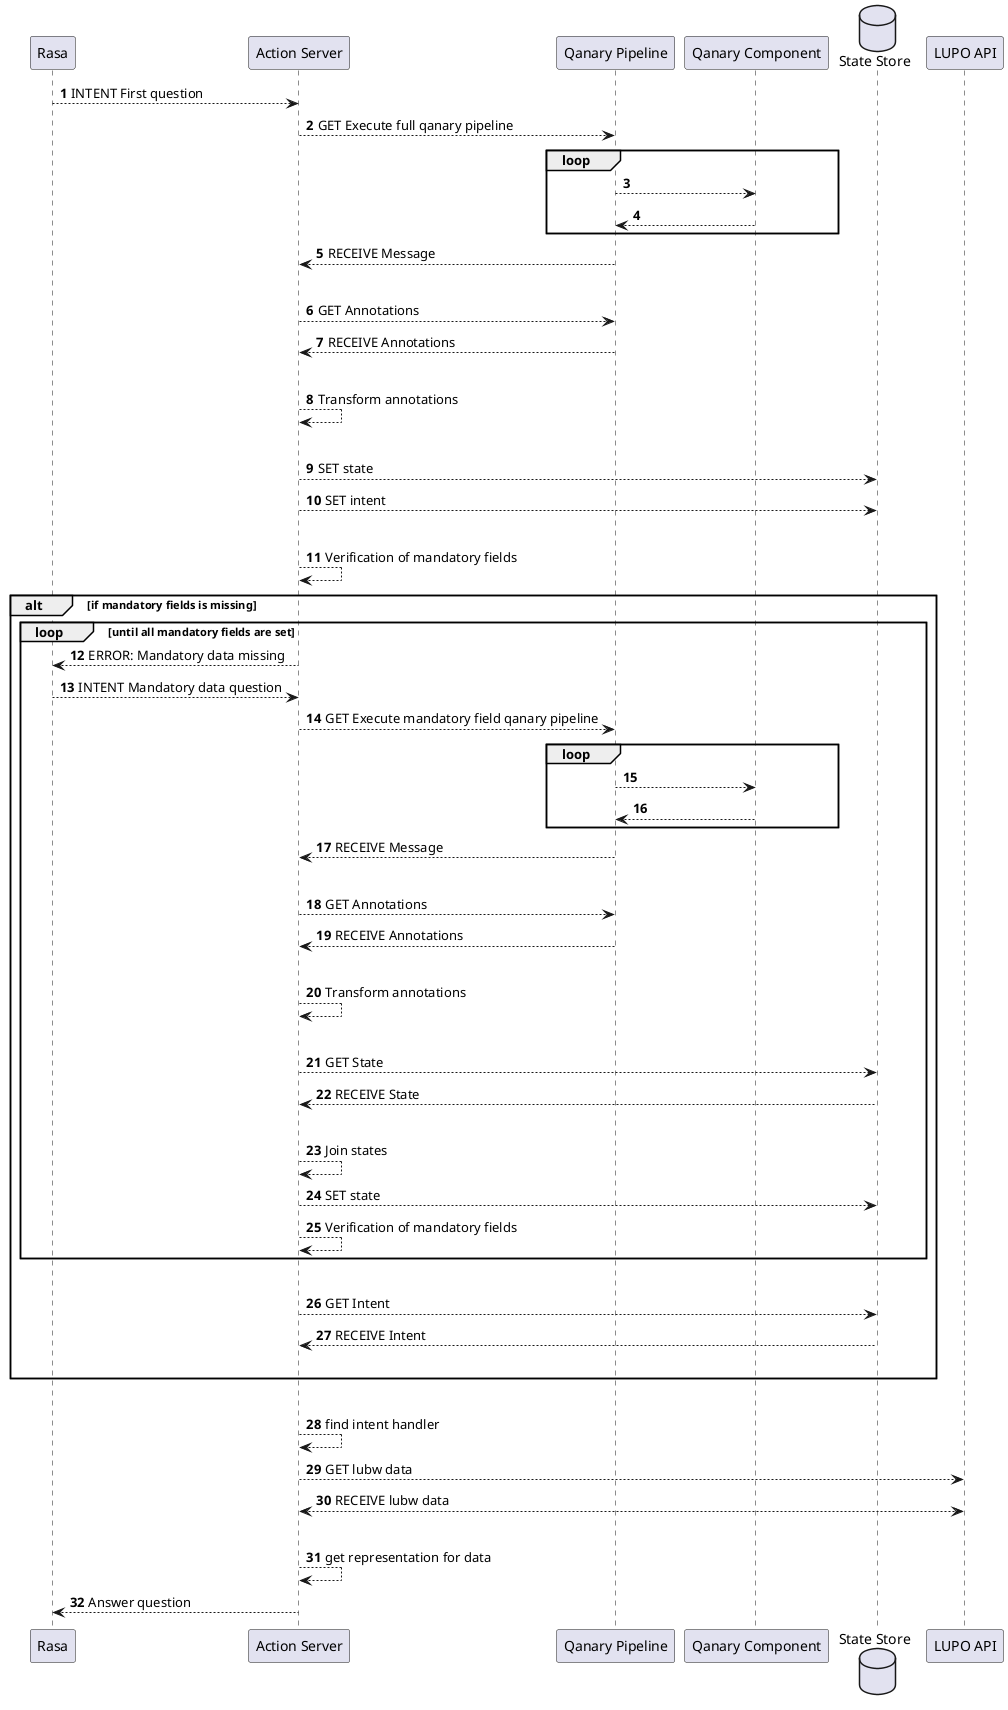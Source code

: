 @startuml

autonumber
skinparam BoxPadding 15

"Rasa" --> "Action Server" : INTENT First question
"Action Server" --> "Qanary Pipeline" : GET Execute full qanary pipeline

loop
"Qanary Pipeline" --> "Qanary Component"
"Qanary Pipeline" <-- "Qanary Component"
end


"Action Server" <-- "Qanary Pipeline" : RECEIVE Message

|||
"Action Server" --> "Qanary Pipeline" : GET Annotations
"Action Server" <-- "Qanary Pipeline" : RECEIVE Annotations
|||

"Action Server" --> "Action Server" : Transform annotations

|||
database "State Store"
"Action Server" --> "State Store" : SET state
"Action Server" --> "State Store" : SET intent
|||

"Action Server" --> "Action Server": Verification of mandatory fields

alt if mandatory fields is missing

loop until all mandatory fields are set

"Rasa" <-- "Action Server" : ERROR: Mandatory data missing
"Rasa" --> "Action Server" : INTENT Mandatory data question

"Action Server" --> "Qanary Pipeline": GET Execute mandatory field qanary pipeline

loop
"Qanary Pipeline" --> "Qanary Component"
"Qanary Pipeline" <-- "Qanary Component"
end

"Action Server" <-- "Qanary Pipeline" : RECEIVE Message
 
|||
"Action Server" --> "Qanary Pipeline" : GET Annotations
"Action Server" <-- "Qanary Pipeline" : RECEIVE Annotations
|||

"Action Server" --> "Action Server" : Transform annotations

|||
"Action Server" --> "State Store" : GET State
"Action Server" <-- "State Store" : RECEIVE State
|||

"Action Server" --> "Action Server" : Join states

"Action Server" --> "State Store" : SET state

"Action Server" --> "Action Server": Verification of mandatory fields
end

|||
"Action Server" --> "State Store" : GET Intent
"Action Server" <-- "State Store" : RECEIVE Intent
|||
end

|||
"Action Server" --> "Action Server" : find intent handler

"Action Server" --> "LUPO API" : GET lubw data
"Action Server" <--> "LUPO API" : RECEIVE lubw data

|||
"Action Server" --> "Action Server" : get representation for data

"Rasa" <-- "Action Server" : Answer question

@enduml
